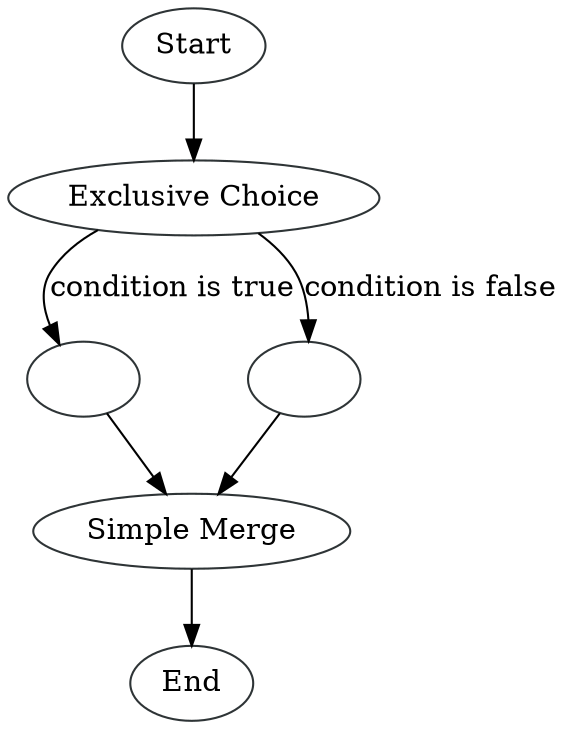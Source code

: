 digraph ExclusiveChoiceSimpleMerge {
node1 [label="Start", color="#2e3436"]
node2 [label="Exclusive Choice", color="#2e3436"]
node3 [label="", color="#2e3436"]
node4 [label="Simple Merge", color="#2e3436"]
node5 [label="End", color="#2e3436"]
node6 [label="", color="#2e3436"]

node1 -> node2
node2 -> node3 [label="condition is true"]
node2 -> node6 [label="condition is false"]
node3 -> node4
node4 -> node5
node6 -> node4
}

